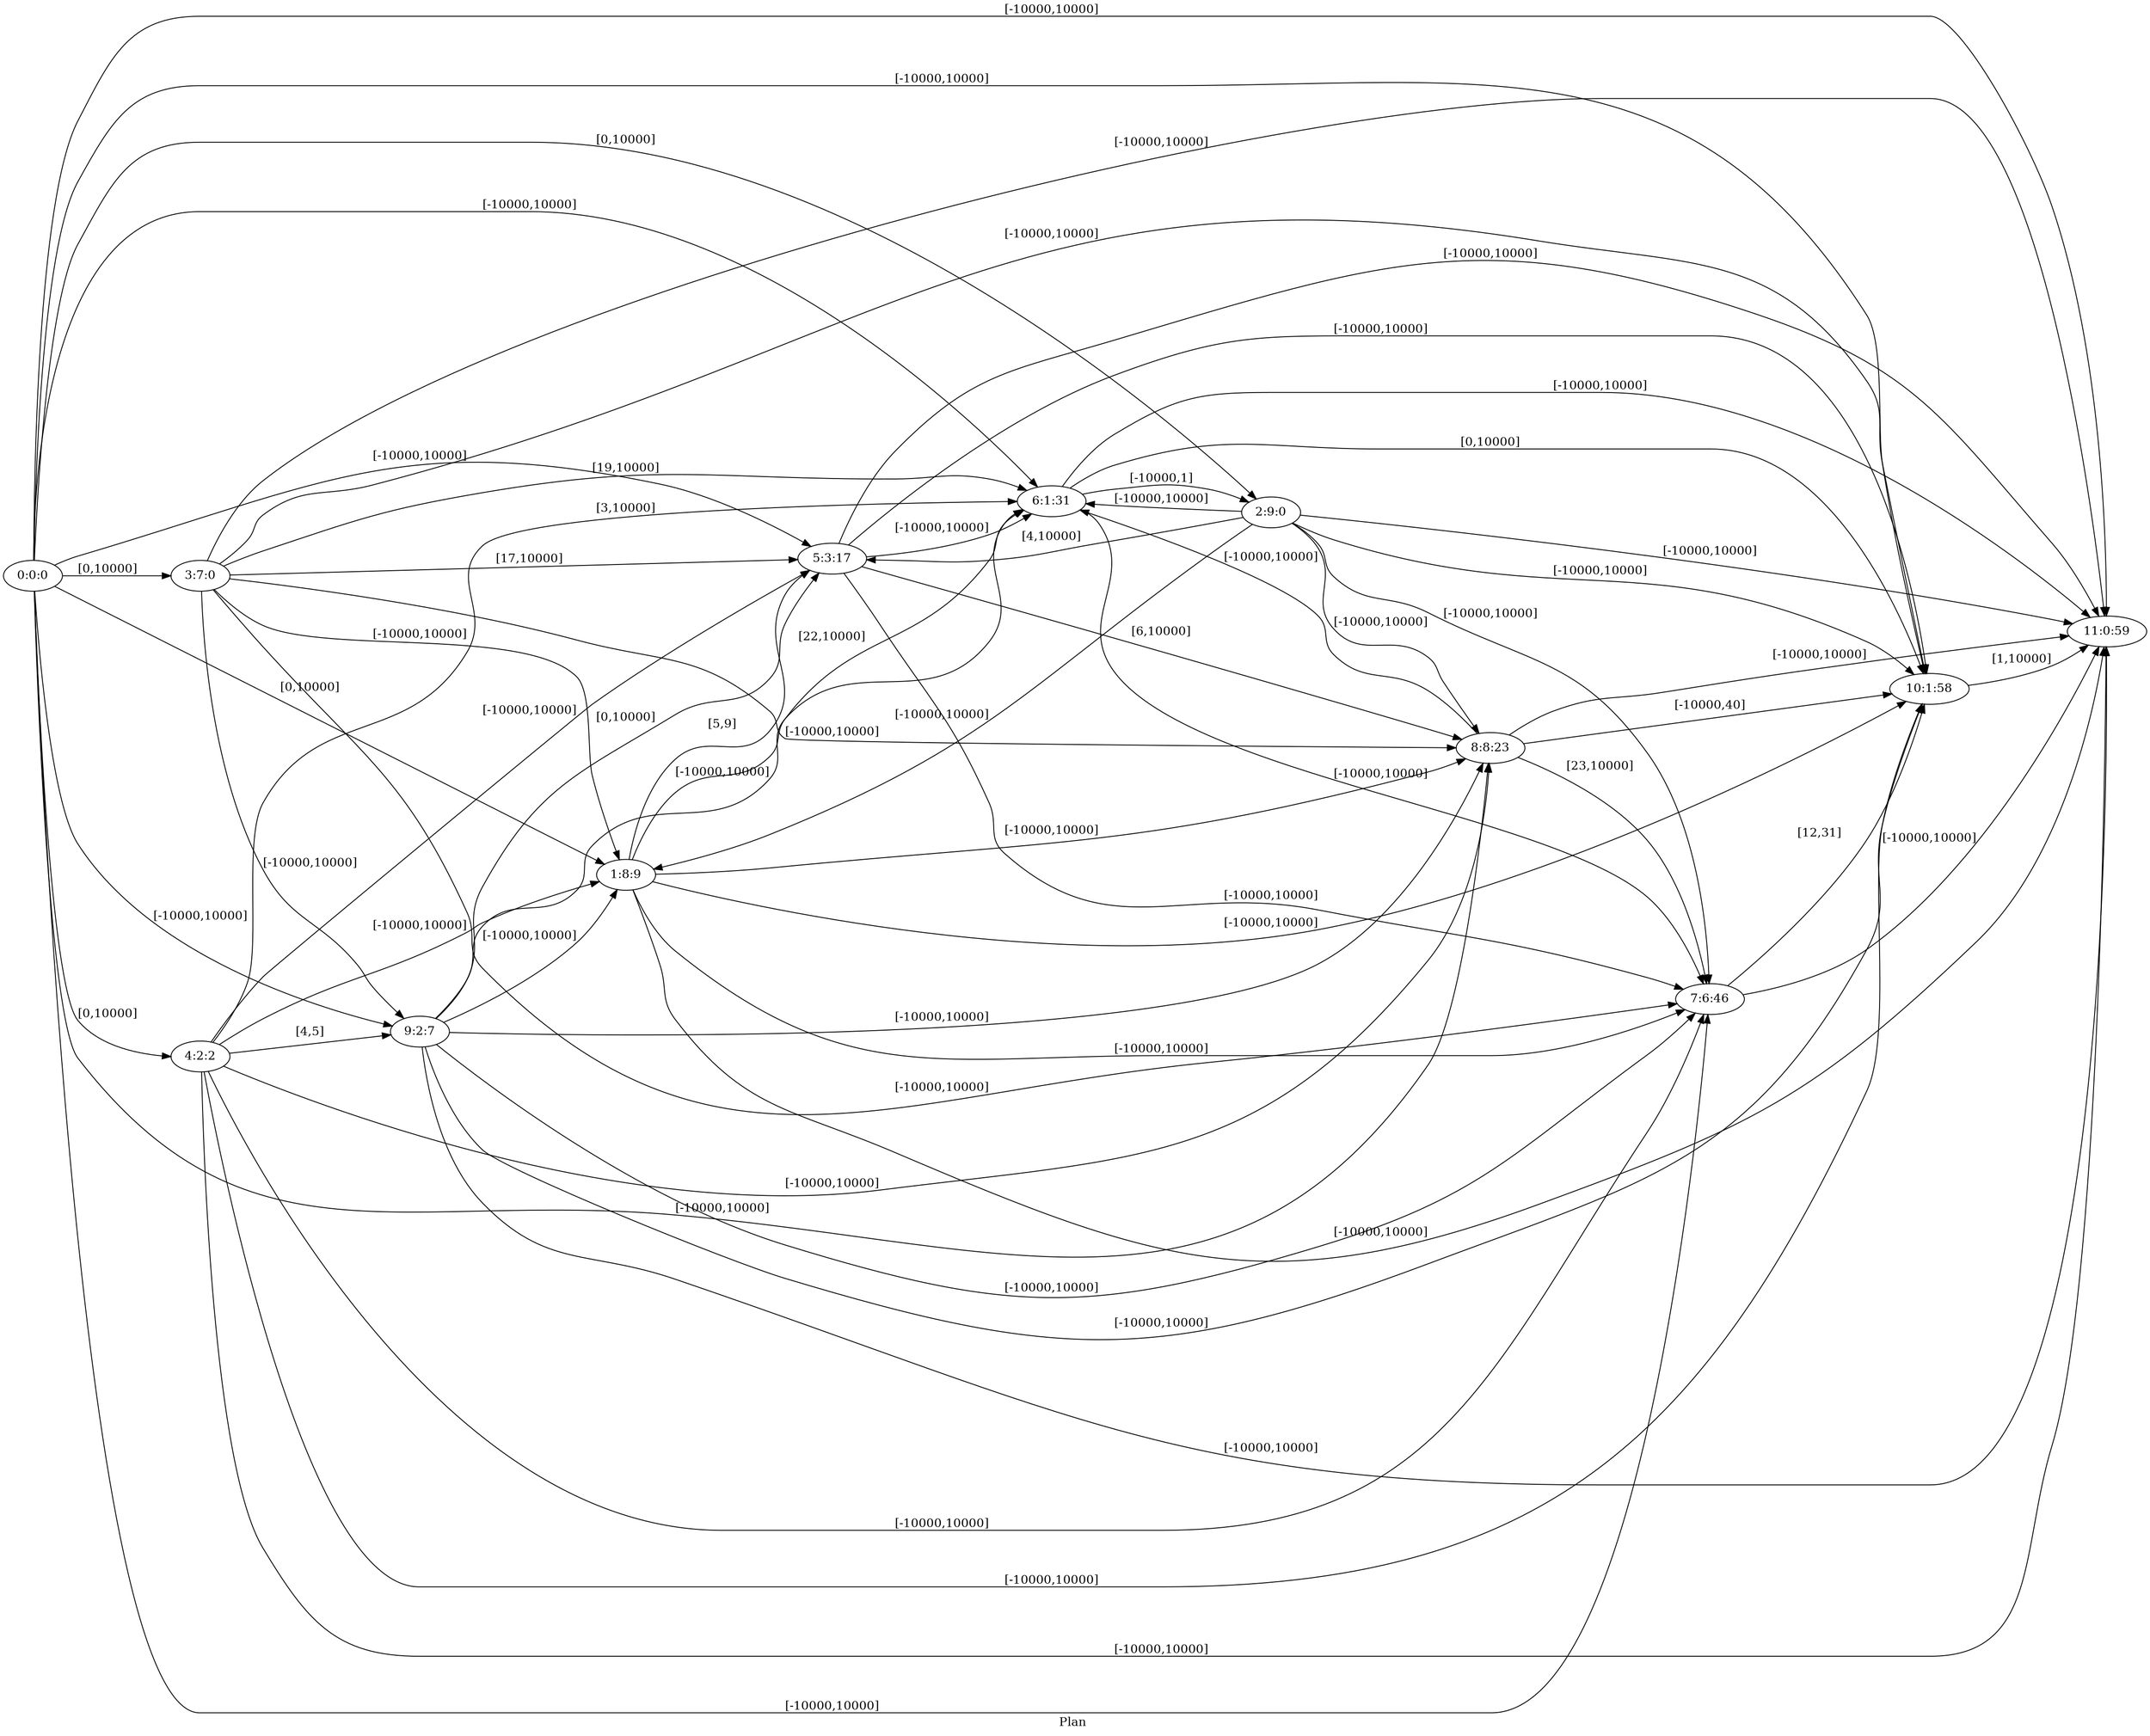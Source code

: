 digraph G {
 rankdir = LR;
 nodesep = .45; 
 size = 30;
label="Plan ";
 fldt = 0.61768;
"0:0:0"->"1:8:9"[ label = "[0,10000]"];
"0:0:0"->"2:9:0"[ label = "[0,10000]"];
"0:0:0"->"3:7:0"[ label = "[0,10000]"];
"0:0:0"->"4:2:2"[ label = "[0,10000]"];
"0:0:0"->"5:3:17"[ label = "[-10000,10000]"];
"0:0:0"->"6:1:31"[ label = "[-10000,10000]"];
"0:0:0"->"7:6:46"[ label = "[-10000,10000]"];
"0:0:0"->"8:8:23"[ label = "[-10000,10000]"];
"0:0:0"->"9:2:7"[ label = "[-10000,10000]"];
"0:0:0"->"10:1:58"[ label = "[-10000,10000]"];
"0:0:0"->"11:0:59"[ label = "[-10000,10000]"];
"1:8:9"->"5:3:17"[ label = "[5,9]"];
"1:8:9"->"6:1:31"[ label = "[22,10000]"];
"1:8:9"->"7:6:46"[ label = "[-10000,10000]"];
"1:8:9"->"8:8:23"[ label = "[-10000,10000]"];
"1:8:9"->"10:1:58"[ label = "[-10000,10000]"];
"1:8:9"->"11:0:59"[ label = "[-10000,10000]"];
"2:9:0"->"1:8:9"[ label = "[-10000,10000]"];
"2:9:0"->"5:3:17"[ label = "[4,10000]"];
"2:9:0"->"6:1:31"[ label = "[-10000,10000]"];
"2:9:0"->"7:6:46"[ label = "[-10000,10000]"];
"2:9:0"->"8:8:23"[ label = "[-10000,10000]"];
"2:9:0"->"10:1:58"[ label = "[-10000,10000]"];
"2:9:0"->"11:0:59"[ label = "[-10000,10000]"];
"3:7:0"->"1:8:9"[ label = "[-10000,10000]"];
"3:7:0"->"5:3:17"[ label = "[17,10000]"];
"3:7:0"->"6:1:31"[ label = "[19,10000]"];
"3:7:0"->"7:6:46"[ label = "[-10000,10000]"];
"3:7:0"->"8:8:23"[ label = "[-10000,10000]"];
"3:7:0"->"9:2:7"[ label = "[-10000,10000]"];
"3:7:0"->"10:1:58"[ label = "[-10000,10000]"];
"3:7:0"->"11:0:59"[ label = "[-10000,10000]"];
"4:2:2"->"1:8:9"[ label = "[-10000,10000]"];
"4:2:2"->"5:3:17"[ label = "[-10000,10000]"];
"4:2:2"->"6:1:31"[ label = "[3,10000]"];
"4:2:2"->"7:6:46"[ label = "[-10000,10000]"];
"4:2:2"->"8:8:23"[ label = "[-10000,10000]"];
"4:2:2"->"9:2:7"[ label = "[4,5]"];
"4:2:2"->"10:1:58"[ label = "[-10000,10000]"];
"4:2:2"->"11:0:59"[ label = "[-10000,10000]"];
"5:3:17"->"6:1:31"[ label = "[-10000,10000]"];
"5:3:17"->"7:6:46"[ label = "[-10000,10000]"];
"5:3:17"->"8:8:23"[ label = "[6,10000]"];
"5:3:17"->"10:1:58"[ label = "[-10000,10000]"];
"5:3:17"->"11:0:59"[ label = "[-10000,10000]"];
"6:1:31"->"2:9:0"[ label = "[-10000,1]"];
"6:1:31"->"7:6:46"[ label = "[-10000,10000]"];
"6:1:31"->"10:1:58"[ label = "[0,10000]"];
"6:1:31"->"11:0:59"[ label = "[-10000,10000]"];
"7:6:46"->"10:1:58"[ label = "[12,31]"];
"7:6:46"->"11:0:59"[ label = "[-10000,10000]"];
"8:8:23"->"6:1:31"[ label = "[-10000,10000]"];
"8:8:23"->"7:6:46"[ label = "[23,10000]"];
"8:8:23"->"10:1:58"[ label = "[-10000,40]"];
"8:8:23"->"11:0:59"[ label = "[-10000,10000]"];
"9:2:7"->"1:8:9"[ label = "[-10000,10000]"];
"9:2:7"->"5:3:17"[ label = "[0,10000]"];
"9:2:7"->"6:1:31"[ label = "[-10000,10000]"];
"9:2:7"->"7:6:46"[ label = "[-10000,10000]"];
"9:2:7"->"8:8:23"[ label = "[-10000,10000]"];
"9:2:7"->"10:1:58"[ label = "[-10000,10000]"];
"9:2:7"->"11:0:59"[ label = "[-10000,10000]"];
"10:1:58"->"11:0:59"[ label = "[1,10000]"];
}
